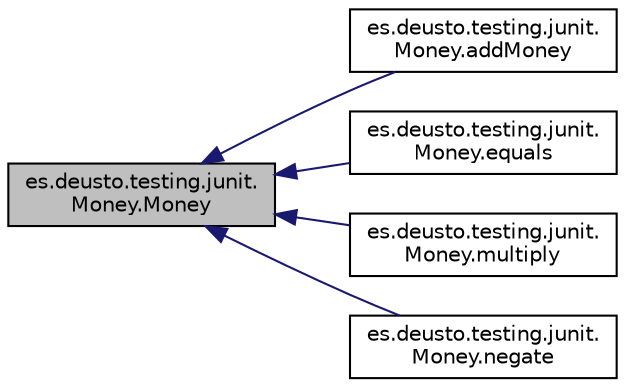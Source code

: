 digraph "es.deusto.testing.junit.Money.Money"
{
  edge [fontname="Helvetica",fontsize="10",labelfontname="Helvetica",labelfontsize="10"];
  node [fontname="Helvetica",fontsize="10",shape=record];
  rankdir="LR";
  Node3 [label="es.deusto.testing.junit.\lMoney.Money",height=0.2,width=0.4,color="black", fillcolor="grey75", style="filled", fontcolor="black"];
  Node3 -> Node4 [dir="back",color="midnightblue",fontsize="10",style="solid"];
  Node4 [label="es.deusto.testing.junit.\lMoney.addMoney",height=0.2,width=0.4,color="black", fillcolor="white", style="filled",URL="$classes_1_1deusto_1_1testing_1_1junit_1_1_money.html#a223a447d5daf23b5e9cc0f551b72e328"];
  Node3 -> Node5 [dir="back",color="midnightblue",fontsize="10",style="solid"];
  Node5 [label="es.deusto.testing.junit.\lMoney.equals",height=0.2,width=0.4,color="black", fillcolor="white", style="filled",URL="$classes_1_1deusto_1_1testing_1_1junit_1_1_money.html#a2356df38b8e9ecdd969bab11d6dd301b"];
  Node3 -> Node6 [dir="back",color="midnightblue",fontsize="10",style="solid"];
  Node6 [label="es.deusto.testing.junit.\lMoney.multiply",height=0.2,width=0.4,color="black", fillcolor="white", style="filled",URL="$classes_1_1deusto_1_1testing_1_1junit_1_1_money.html#a02c7d4e9013710f70d1d46e9c9ebae88"];
  Node3 -> Node7 [dir="back",color="midnightblue",fontsize="10",style="solid"];
  Node7 [label="es.deusto.testing.junit.\lMoney.negate",height=0.2,width=0.4,color="black", fillcolor="white", style="filled",URL="$classes_1_1deusto_1_1testing_1_1junit_1_1_money.html#ae5f0bc3ea87f1fd55d6478653b8f2e36"];
}
